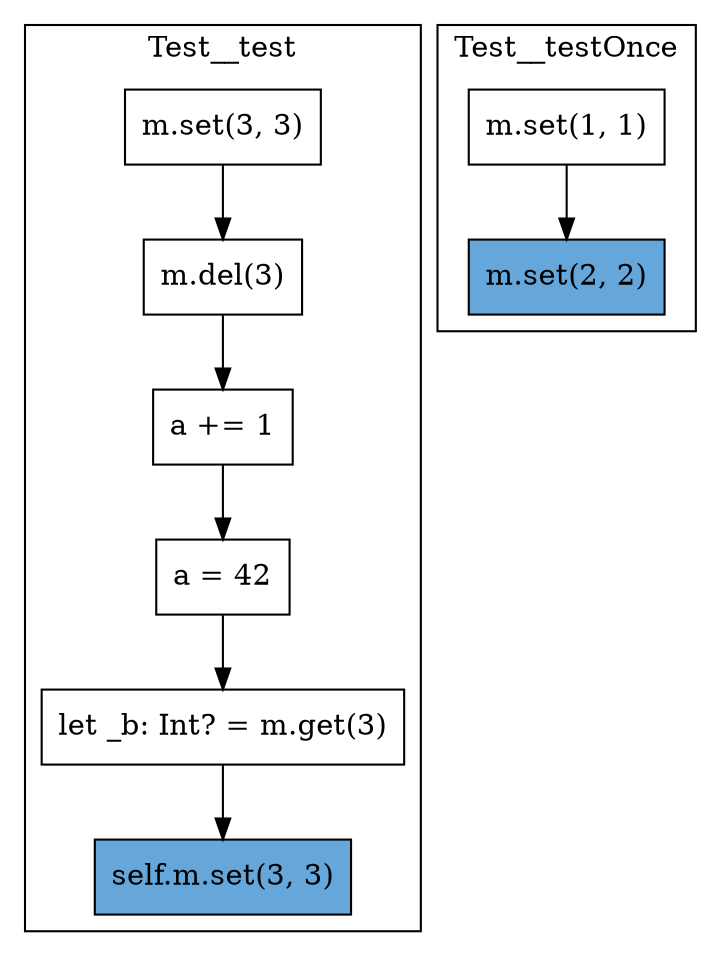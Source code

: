 digraph "arg-copy-mutation-1" {
    node [shape=box];
    subgraph "cluster_Test__test" {
        label="Test__test";
        "Test__test_142" [label="m.set(3, 3)"];
        "Test__test_143" [label="m.del(3)"];
        "Test__test_145" [label="a += 1"];
        "Test__test_147" [label="a = 42"];
        "Test__test_149" [label="let _b: Int? = m.get(3)"];
        "Test__test_151" [label="self.m.set(3, 3)",style=filled,fillcolor="#66A7DB"];
        "Test__test_142" -> "Test__test_143";
        "Test__test_143" -> "Test__test_145";
        "Test__test_145" -> "Test__test_147";
        "Test__test_147" -> "Test__test_149";
        "Test__test_149" -> "Test__test_151";
    }
    subgraph "cluster_Test__testOnce" {
        label="Test__testOnce";
        "Test__testOnce_153" [label="m.set(1, 1)"];
        "Test__testOnce_154" [label="m.set(2, 2)",style=filled,fillcolor="#66A7DB"];
        "Test__testOnce_153" -> "Test__testOnce_154";
    }
}
